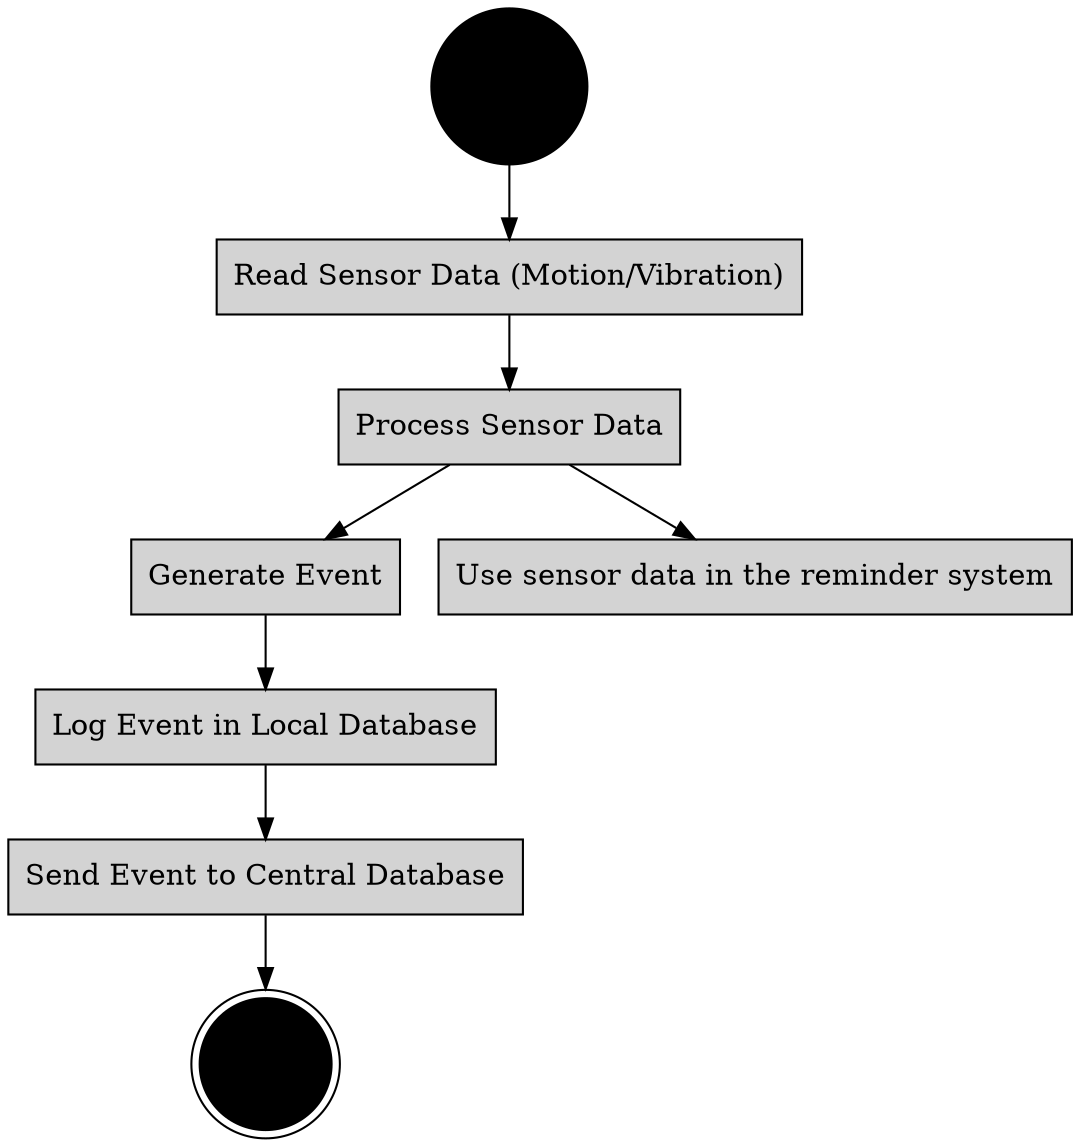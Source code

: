 digraph SensorDataProcessing {
    rankdir=TB;
    node [shape=rect, style=filled, fillcolor=lightgrey];
    edge [fontsize=10];

    start [label="Start", shape=circle, fillcolor=black, width=0.3];
    readSensorData [label="Read Sensor Data (Motion/Vibration)"];
    processSensorData [label="Process Sensor Data"];
    generateEvent [label="Generate Event"];
    logEvent [label="Log Event in Local Database"];
    sendEventToServer [label="Send Event to Central Database"];
    end [label="End", shape=doublecircle, fillcolor=black, width=0.3];
    useData [label="Use sensor data in the reminder system"];

    start -> readSensorData;
    readSensorData -> processSensorData;
    processSensorData -> generateEvent;
    processSensorData -> useData;
    generateEvent -> logEvent;
    logEvent -> sendEventToServer;
    sendEventToServer -> end;
}

